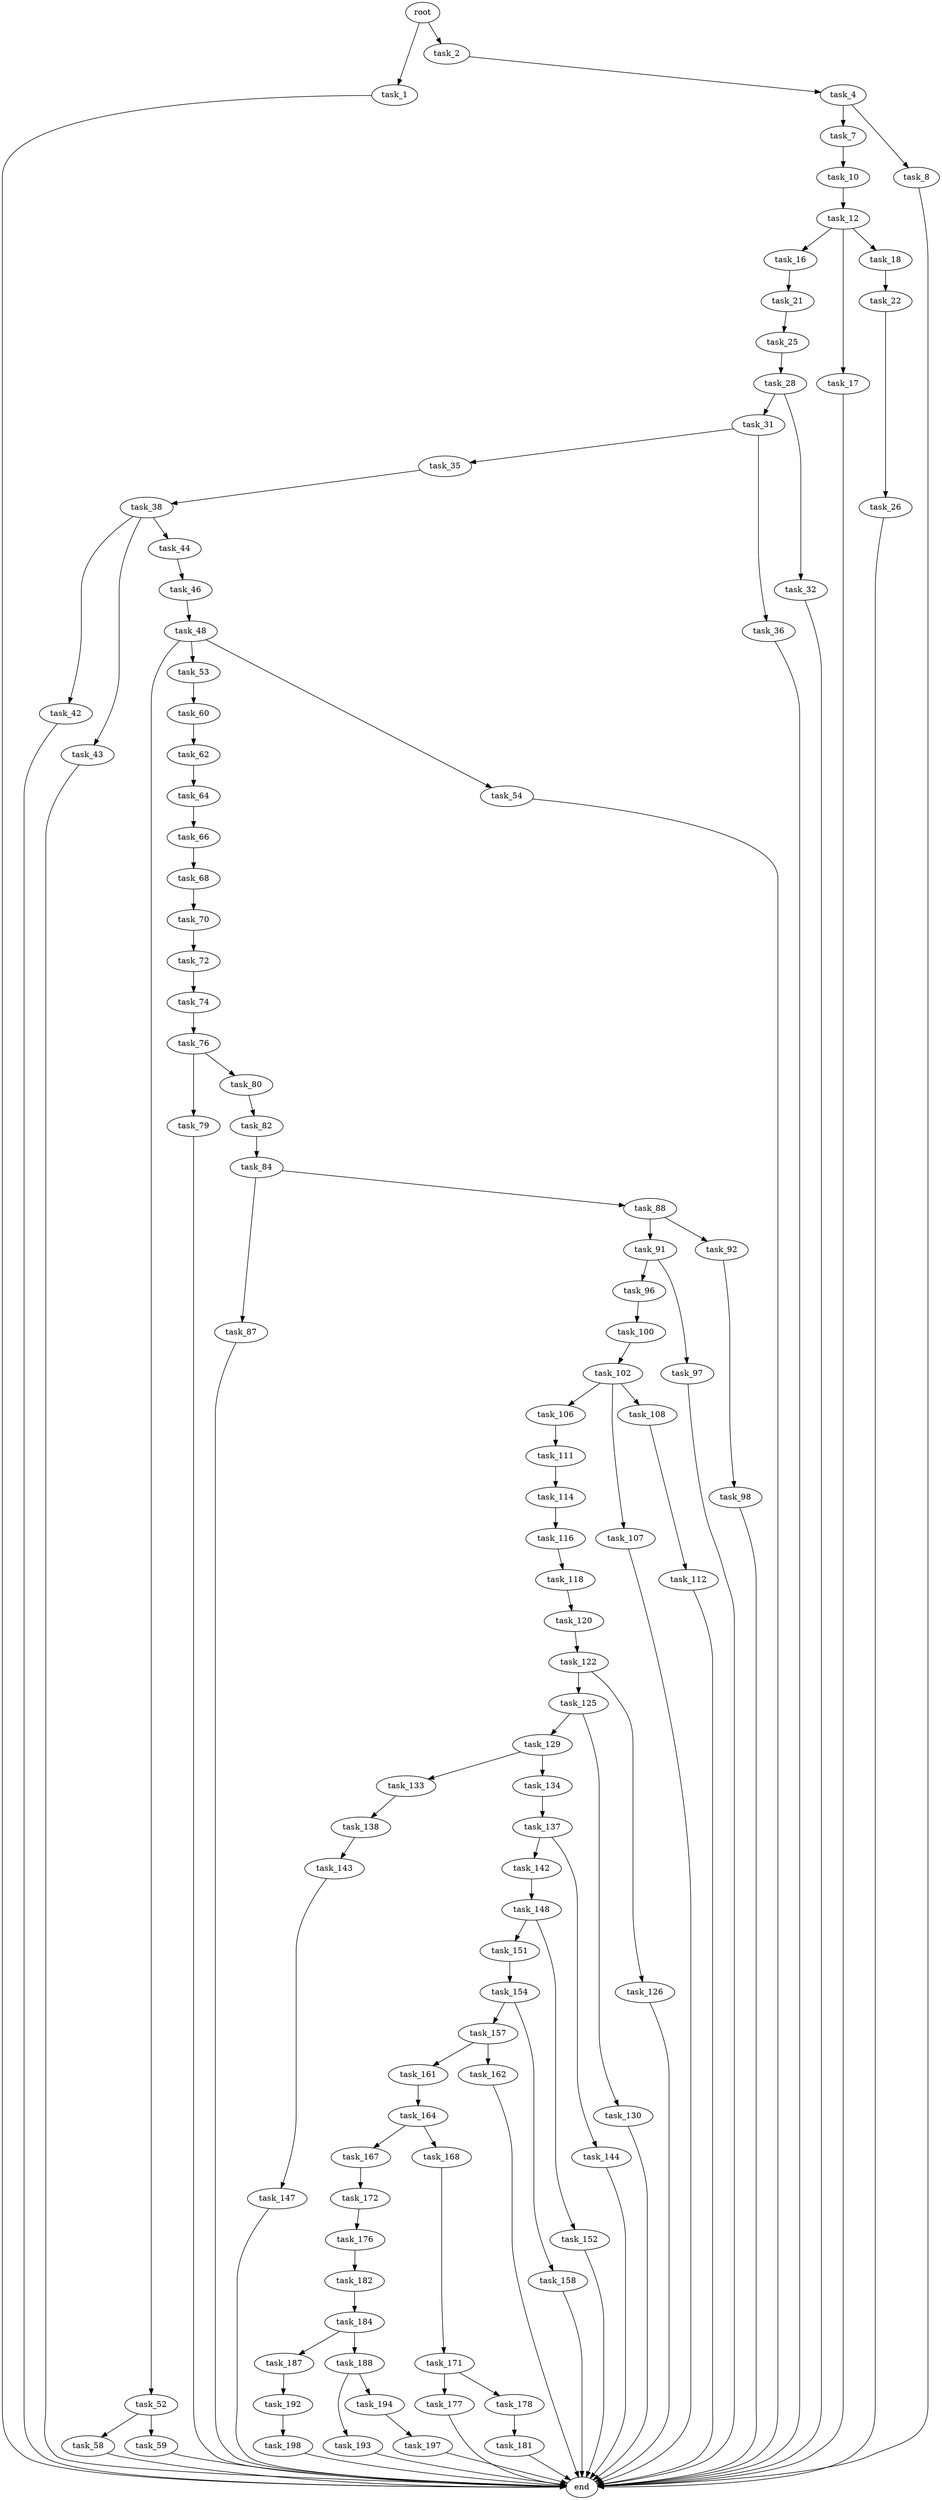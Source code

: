 digraph G {
  root [size="0.000000"];
  task_1 [size="215112910053.000000"];
  task_2 [size="2043996886.000000"];
  task_4 [size="31554001034.000000"];
  task_7 [size="1673717059.000000"];
  task_8 [size="1200618307.000000"];
  task_10 [size="549755813888.000000"];
  task_12 [size="11988630080.000000"];
  task_16 [size="8589934592.000000"];
  task_17 [size="3046324204.000000"];
  task_18 [size="203394655457.000000"];
  task_21 [size="882179558359.000000"];
  task_22 [size="181967114695.000000"];
  task_25 [size="231928233984.000000"];
  task_26 [size="5502185139.000000"];
  task_28 [size="47402387954.000000"];
  task_31 [size="15461264578.000000"];
  task_32 [size="1073741824000.000000"];
  task_35 [size="11827416409.000000"];
  task_36 [size="200400050247.000000"];
  task_38 [size="5345735798.000000"];
  task_42 [size="63231485462.000000"];
  task_43 [size="4769826693.000000"];
  task_44 [size="782757789696.000000"];
  task_46 [size="9032876537.000000"];
  task_48 [size="9084817844.000000"];
  task_52 [size="231928233984.000000"];
  task_53 [size="32404505622.000000"];
  task_54 [size="57098576146.000000"];
  task_58 [size="549755813888.000000"];
  task_59 [size="4422423638.000000"];
  task_60 [size="3622770945.000000"];
  task_62 [size="19238939881.000000"];
  task_64 [size="618459514.000000"];
  task_66 [size="557260667.000000"];
  task_68 [size="5869889937.000000"];
  task_70 [size="8589934592.000000"];
  task_72 [size="8589934592.000000"];
  task_74 [size="23747395095.000000"];
  task_76 [size="68719476736.000000"];
  task_79 [size="549755813888.000000"];
  task_80 [size="1575761810.000000"];
  task_82 [size="4535496348.000000"];
  task_84 [size="104004158557.000000"];
  task_87 [size="28991029248.000000"];
  task_88 [size="8589934592.000000"];
  task_91 [size="163258999576.000000"];
  task_92 [size="9026439163.000000"];
  task_96 [size="262490680261.000000"];
  task_97 [size="1073741824000.000000"];
  task_98 [size="134217728000.000000"];
  task_100 [size="286260322777.000000"];
  task_102 [size="1073741824000.000000"];
  task_106 [size="782757789696.000000"];
  task_107 [size="6117122895.000000"];
  task_108 [size="368293445632.000000"];
  task_111 [size="4576725073.000000"];
  task_112 [size="627229209899.000000"];
  task_114 [size="25903165859.000000"];
  task_116 [size="118160230225.000000"];
  task_118 [size="1074958604.000000"];
  task_120 [size="134217728000.000000"];
  task_122 [size="231928233984.000000"];
  task_125 [size="3600746819.000000"];
  task_126 [size="549755813888.000000"];
  task_129 [size="549755813888.000000"];
  task_130 [size="3875364522.000000"];
  task_133 [size="1073741824000.000000"];
  task_134 [size="6858440580.000000"];
  task_137 [size="8589934592.000000"];
  task_138 [size="782757789696.000000"];
  task_142 [size="90417808799.000000"];
  task_143 [size="18463042513.000000"];
  task_144 [size="227840051594.000000"];
  task_147 [size="1073741824000.000000"];
  task_148 [size="134217728000.000000"];
  task_151 [size="28991029248.000000"];
  task_152 [size="3299922629.000000"];
  task_154 [size="8589934592.000000"];
  task_157 [size="68719476736.000000"];
  task_158 [size="68719476736.000000"];
  task_161 [size="42640244300.000000"];
  task_162 [size="782757789696.000000"];
  task_164 [size="121844889124.000000"];
  task_167 [size="43854110127.000000"];
  task_168 [size="134217728000.000000"];
  task_171 [size="30844780309.000000"];
  task_172 [size="549755813888.000000"];
  task_176 [size="195700837685.000000"];
  task_177 [size="782757789696.000000"];
  task_178 [size="74535155778.000000"];
  task_181 [size="166210378322.000000"];
  task_182 [size="782757789696.000000"];
  task_184 [size="6718541930.000000"];
  task_187 [size="276310026186.000000"];
  task_188 [size="1544645058.000000"];
  task_192 [size="173926502219.000000"];
  task_193 [size="4567640823.000000"];
  task_194 [size="2152952622.000000"];
  task_197 [size="368293445632.000000"];
  task_198 [size="736258017809.000000"];
  end [size="0.000000"];

  root -> task_1 [size="1.000000"];
  root -> task_2 [size="1.000000"];
  task_1 -> end [size="1.000000"];
  task_2 -> task_4 [size="75497472.000000"];
  task_4 -> task_7 [size="838860800.000000"];
  task_4 -> task_8 [size="838860800.000000"];
  task_7 -> task_10 [size="33554432.000000"];
  task_8 -> end [size="1.000000"];
  task_10 -> task_12 [size="536870912.000000"];
  task_12 -> task_16 [size="838860800.000000"];
  task_12 -> task_17 [size="838860800.000000"];
  task_12 -> task_18 [size="838860800.000000"];
  task_16 -> task_21 [size="33554432.000000"];
  task_17 -> end [size="1.000000"];
  task_18 -> task_22 [size="301989888.000000"];
  task_21 -> task_25 [size="536870912.000000"];
  task_22 -> task_26 [size="536870912.000000"];
  task_25 -> task_28 [size="301989888.000000"];
  task_26 -> end [size="1.000000"];
  task_28 -> task_31 [size="209715200.000000"];
  task_28 -> task_32 [size="209715200.000000"];
  task_31 -> task_35 [size="536870912.000000"];
  task_31 -> task_36 [size="536870912.000000"];
  task_32 -> end [size="1.000000"];
  task_35 -> task_38 [size="838860800.000000"];
  task_36 -> end [size="1.000000"];
  task_38 -> task_42 [size="536870912.000000"];
  task_38 -> task_43 [size="536870912.000000"];
  task_38 -> task_44 [size="536870912.000000"];
  task_42 -> end [size="1.000000"];
  task_43 -> end [size="1.000000"];
  task_44 -> task_46 [size="679477248.000000"];
  task_46 -> task_48 [size="536870912.000000"];
  task_48 -> task_52 [size="838860800.000000"];
  task_48 -> task_53 [size="838860800.000000"];
  task_48 -> task_54 [size="838860800.000000"];
  task_52 -> task_58 [size="301989888.000000"];
  task_52 -> task_59 [size="301989888.000000"];
  task_53 -> task_60 [size="679477248.000000"];
  task_54 -> end [size="1.000000"];
  task_58 -> end [size="1.000000"];
  task_59 -> end [size="1.000000"];
  task_60 -> task_62 [size="134217728.000000"];
  task_62 -> task_64 [size="411041792.000000"];
  task_64 -> task_66 [size="33554432.000000"];
  task_66 -> task_68 [size="33554432.000000"];
  task_68 -> task_70 [size="536870912.000000"];
  task_70 -> task_72 [size="33554432.000000"];
  task_72 -> task_74 [size="33554432.000000"];
  task_74 -> task_76 [size="536870912.000000"];
  task_76 -> task_79 [size="134217728.000000"];
  task_76 -> task_80 [size="134217728.000000"];
  task_79 -> end [size="1.000000"];
  task_80 -> task_82 [size="75497472.000000"];
  task_82 -> task_84 [size="75497472.000000"];
  task_84 -> task_87 [size="134217728.000000"];
  task_84 -> task_88 [size="134217728.000000"];
  task_87 -> end [size="1.000000"];
  task_88 -> task_91 [size="33554432.000000"];
  task_88 -> task_92 [size="33554432.000000"];
  task_91 -> task_96 [size="134217728.000000"];
  task_91 -> task_97 [size="134217728.000000"];
  task_92 -> task_98 [size="411041792.000000"];
  task_96 -> task_100 [size="301989888.000000"];
  task_97 -> end [size="1.000000"];
  task_98 -> end [size="1.000000"];
  task_100 -> task_102 [size="209715200.000000"];
  task_102 -> task_106 [size="838860800.000000"];
  task_102 -> task_107 [size="838860800.000000"];
  task_102 -> task_108 [size="838860800.000000"];
  task_106 -> task_111 [size="679477248.000000"];
  task_107 -> end [size="1.000000"];
  task_108 -> task_112 [size="411041792.000000"];
  task_111 -> task_114 [size="75497472.000000"];
  task_112 -> end [size="1.000000"];
  task_114 -> task_116 [size="33554432.000000"];
  task_116 -> task_118 [size="536870912.000000"];
  task_118 -> task_120 [size="33554432.000000"];
  task_120 -> task_122 [size="209715200.000000"];
  task_122 -> task_125 [size="301989888.000000"];
  task_122 -> task_126 [size="301989888.000000"];
  task_125 -> task_129 [size="411041792.000000"];
  task_125 -> task_130 [size="411041792.000000"];
  task_126 -> end [size="1.000000"];
  task_129 -> task_133 [size="536870912.000000"];
  task_129 -> task_134 [size="536870912.000000"];
  task_130 -> end [size="1.000000"];
  task_133 -> task_138 [size="838860800.000000"];
  task_134 -> task_137 [size="134217728.000000"];
  task_137 -> task_142 [size="33554432.000000"];
  task_137 -> task_144 [size="33554432.000000"];
  task_138 -> task_143 [size="679477248.000000"];
  task_142 -> task_148 [size="75497472.000000"];
  task_143 -> task_147 [size="536870912.000000"];
  task_144 -> end [size="1.000000"];
  task_147 -> end [size="1.000000"];
  task_148 -> task_151 [size="209715200.000000"];
  task_148 -> task_152 [size="209715200.000000"];
  task_151 -> task_154 [size="75497472.000000"];
  task_152 -> end [size="1.000000"];
  task_154 -> task_157 [size="33554432.000000"];
  task_154 -> task_158 [size="33554432.000000"];
  task_157 -> task_161 [size="134217728.000000"];
  task_157 -> task_162 [size="134217728.000000"];
  task_158 -> end [size="1.000000"];
  task_161 -> task_164 [size="75497472.000000"];
  task_162 -> end [size="1.000000"];
  task_164 -> task_167 [size="536870912.000000"];
  task_164 -> task_168 [size="536870912.000000"];
  task_167 -> task_172 [size="33554432.000000"];
  task_168 -> task_171 [size="209715200.000000"];
  task_171 -> task_177 [size="33554432.000000"];
  task_171 -> task_178 [size="33554432.000000"];
  task_172 -> task_176 [size="536870912.000000"];
  task_176 -> task_182 [size="134217728.000000"];
  task_177 -> end [size="1.000000"];
  task_178 -> task_181 [size="75497472.000000"];
  task_181 -> end [size="1.000000"];
  task_182 -> task_184 [size="679477248.000000"];
  task_184 -> task_187 [size="134217728.000000"];
  task_184 -> task_188 [size="134217728.000000"];
  task_187 -> task_192 [size="301989888.000000"];
  task_188 -> task_193 [size="75497472.000000"];
  task_188 -> task_194 [size="75497472.000000"];
  task_192 -> task_198 [size="301989888.000000"];
  task_193 -> end [size="1.000000"];
  task_194 -> task_197 [size="75497472.000000"];
  task_197 -> end [size="1.000000"];
  task_198 -> end [size="1.000000"];
}

